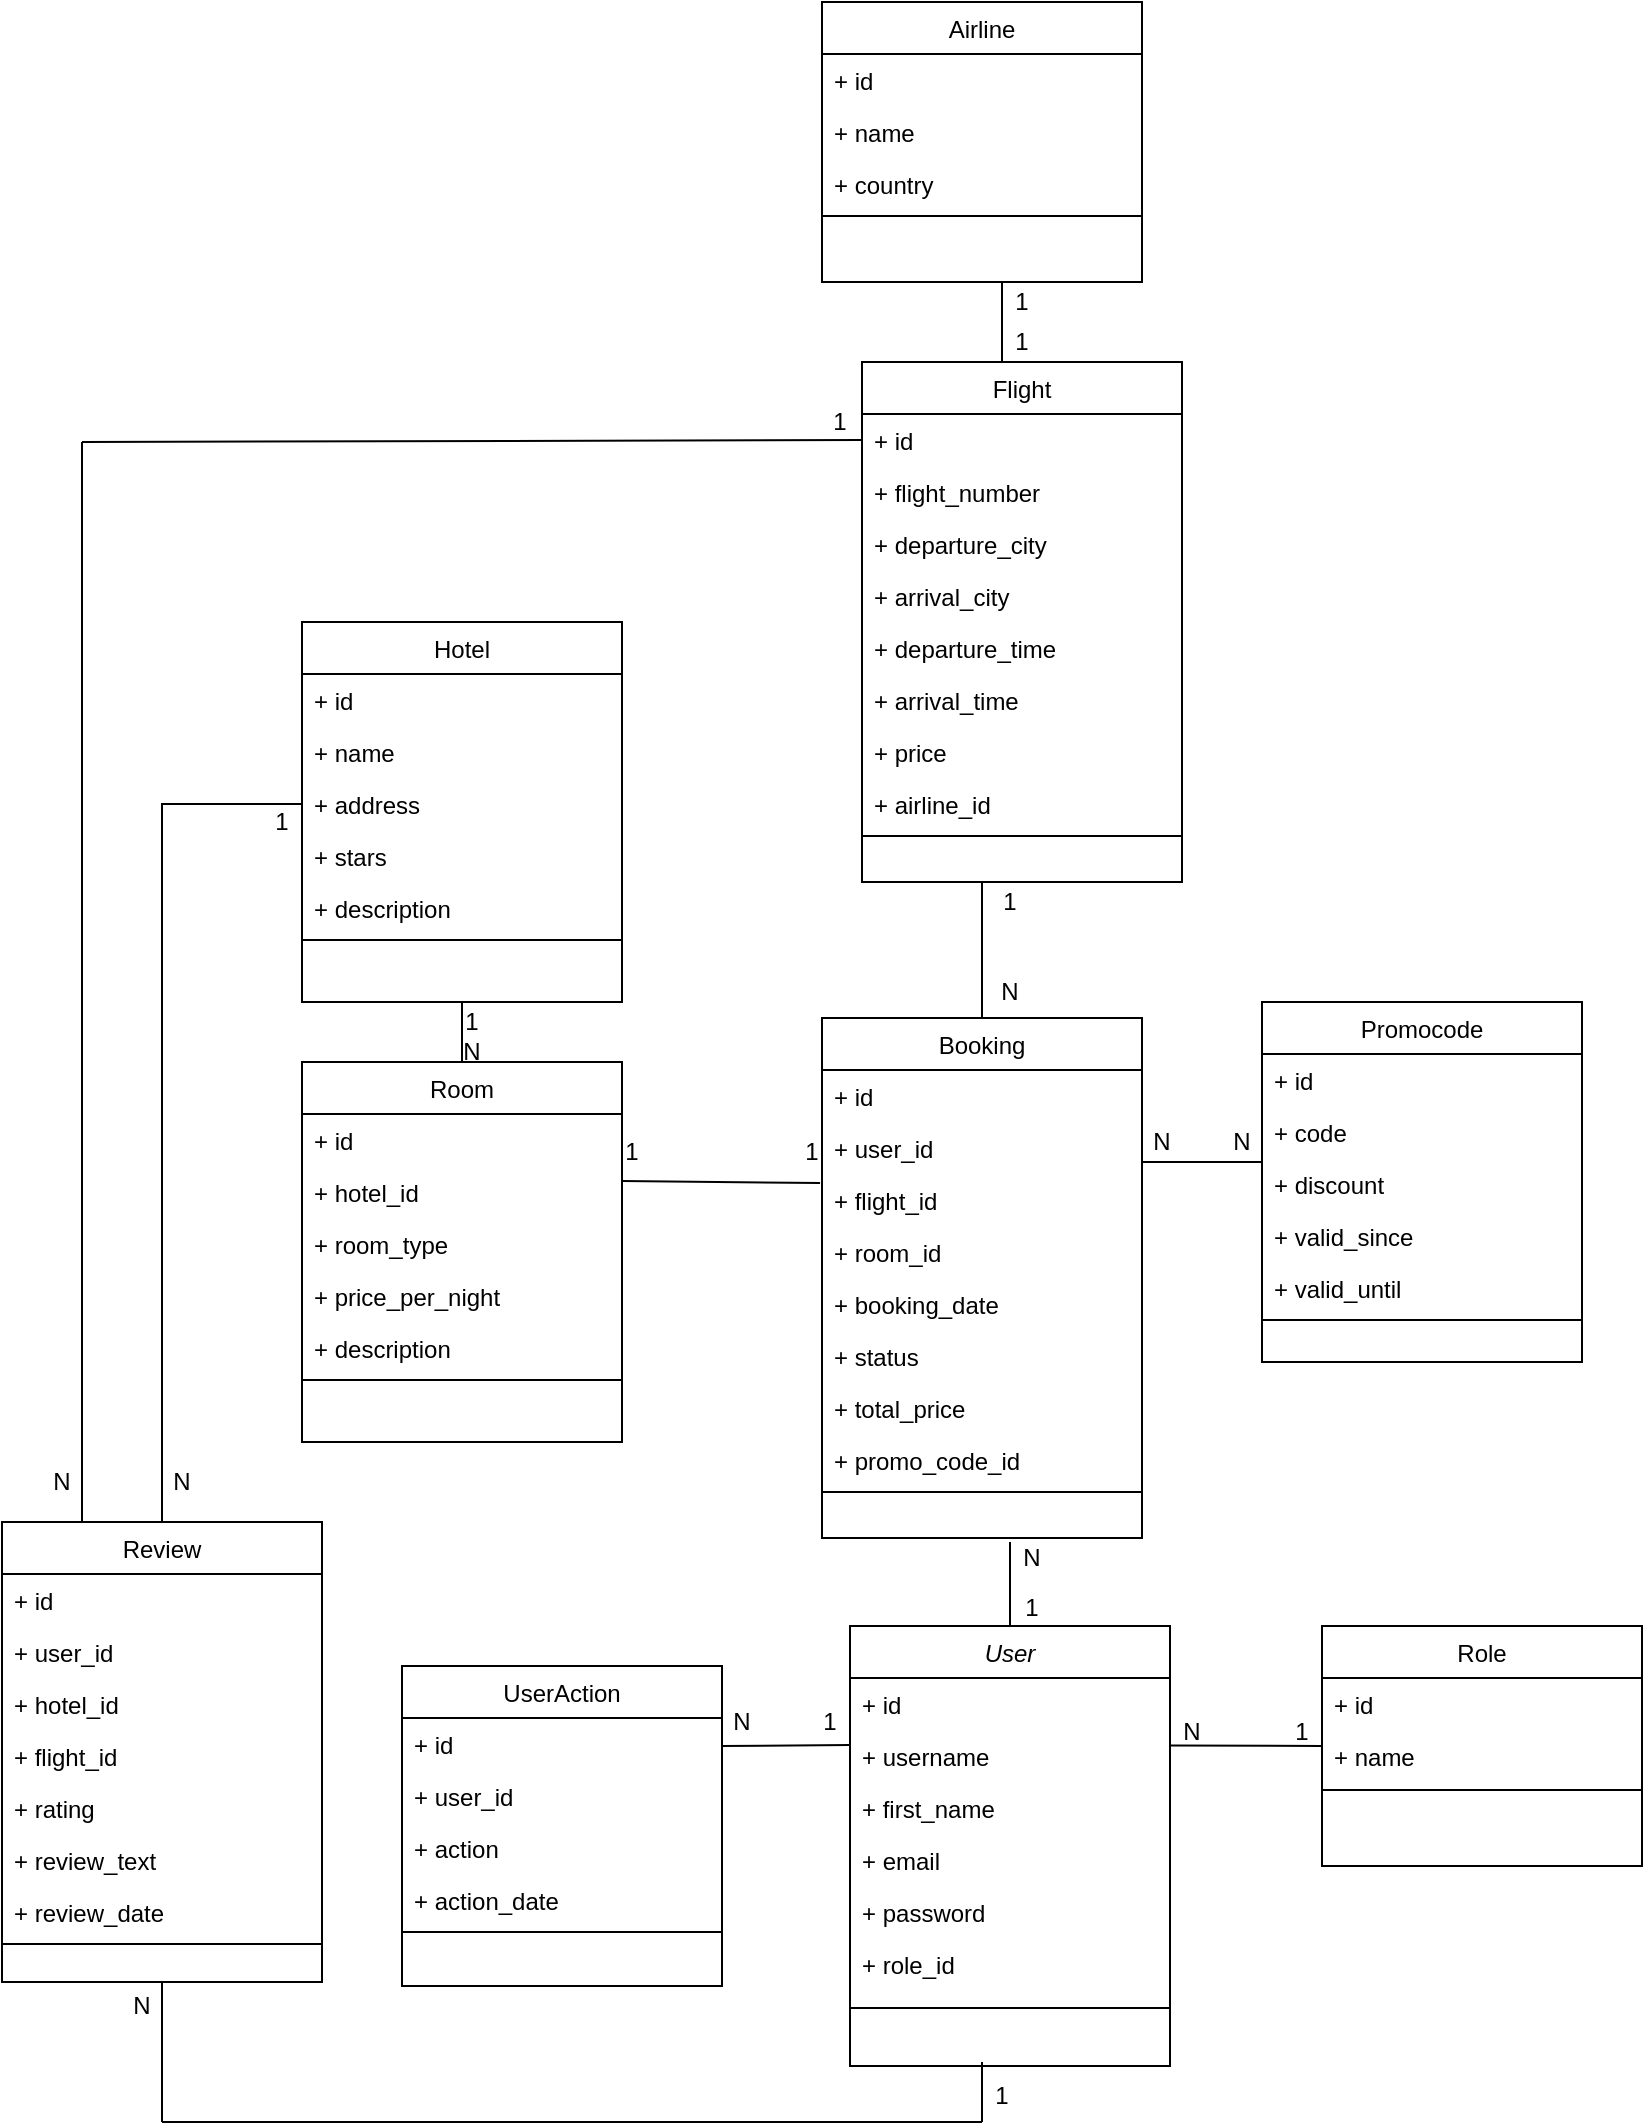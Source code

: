 <mxfile version="24.7.16">
  <diagram id="C5RBs43oDa-KdzZeNtuy" name="Page-1">
    <mxGraphModel dx="1000" dy="530" grid="1" gridSize="10" guides="1" tooltips="1" connect="1" arrows="1" fold="1" page="1" pageScale="1" pageWidth="827" pageHeight="1169" math="0" shadow="0">
      <root>
        <mxCell id="WIyWlLk6GJQsqaUBKTNV-0" />
        <mxCell id="WIyWlLk6GJQsqaUBKTNV-1" parent="WIyWlLk6GJQsqaUBKTNV-0" />
        <mxCell id="zkfFHV4jXpPFQw0GAbJ--0" value="User" style="swimlane;fontStyle=2;align=center;verticalAlign=top;childLayout=stackLayout;horizontal=1;startSize=26;horizontalStack=0;resizeParent=1;resizeLast=0;collapsible=1;marginBottom=0;rounded=0;shadow=0;strokeWidth=1;" parent="WIyWlLk6GJQsqaUBKTNV-1" vertex="1">
          <mxGeometry x="454" y="832" width="160" height="220" as="geometry">
            <mxRectangle x="230" y="140" width="160" height="26" as="alternateBounds" />
          </mxGeometry>
        </mxCell>
        <mxCell id="zkfFHV4jXpPFQw0GAbJ--1" value="+ id" style="text;align=left;verticalAlign=top;spacingLeft=4;spacingRight=4;overflow=hidden;rotatable=0;points=[[0,0.5],[1,0.5]];portConstraint=eastwest;" parent="zkfFHV4jXpPFQw0GAbJ--0" vertex="1">
          <mxGeometry y="26" width="160" height="26" as="geometry" />
        </mxCell>
        <mxCell id="zkfFHV4jXpPFQw0GAbJ--2" value="+ username" style="text;align=left;verticalAlign=top;spacingLeft=4;spacingRight=4;overflow=hidden;rotatable=0;points=[[0,0.5],[1,0.5]];portConstraint=eastwest;rounded=0;shadow=0;html=0;" parent="zkfFHV4jXpPFQw0GAbJ--0" vertex="1">
          <mxGeometry y="52" width="160" height="26" as="geometry" />
        </mxCell>
        <mxCell id="zkfFHV4jXpPFQw0GAbJ--3" value="+ first_name" style="text;align=left;verticalAlign=top;spacingLeft=4;spacingRight=4;overflow=hidden;rotatable=0;points=[[0,0.5],[1,0.5]];portConstraint=eastwest;rounded=0;shadow=0;html=0;" parent="zkfFHV4jXpPFQw0GAbJ--0" vertex="1">
          <mxGeometry y="78" width="160" height="26" as="geometry" />
        </mxCell>
        <mxCell id="RPK6UiHqRyhIvBJoQLRG-5" value="+ email" style="text;align=left;verticalAlign=top;spacingLeft=4;spacingRight=4;overflow=hidden;rotatable=0;points=[[0,0.5],[1,0.5]];portConstraint=eastwest;rounded=0;shadow=0;html=0;" parent="zkfFHV4jXpPFQw0GAbJ--0" vertex="1">
          <mxGeometry y="104" width="160" height="26" as="geometry" />
        </mxCell>
        <mxCell id="RPK6UiHqRyhIvBJoQLRG-6" value="+ password" style="text;align=left;verticalAlign=top;spacingLeft=4;spacingRight=4;overflow=hidden;rotatable=0;points=[[0,0.5],[1,0.5]];portConstraint=eastwest;rounded=0;shadow=0;html=0;" parent="zkfFHV4jXpPFQw0GAbJ--0" vertex="1">
          <mxGeometry y="130" width="160" height="26" as="geometry" />
        </mxCell>
        <mxCell id="RPK6UiHqRyhIvBJoQLRG-7" value="+ role_id" style="text;align=left;verticalAlign=top;spacingLeft=4;spacingRight=4;overflow=hidden;rotatable=0;points=[[0,0.5],[1,0.5]];portConstraint=eastwest;rounded=0;shadow=0;html=0;" parent="zkfFHV4jXpPFQw0GAbJ--0" vertex="1">
          <mxGeometry y="156" width="160" height="26" as="geometry" />
        </mxCell>
        <mxCell id="zkfFHV4jXpPFQw0GAbJ--4" value="" style="line;html=1;strokeWidth=1;align=left;verticalAlign=middle;spacingTop=-1;spacingLeft=3;spacingRight=3;rotatable=0;labelPosition=right;points=[];portConstraint=eastwest;" parent="zkfFHV4jXpPFQw0GAbJ--0" vertex="1">
          <mxGeometry y="182" width="160" height="18" as="geometry" />
        </mxCell>
        <mxCell id="zkfFHV4jXpPFQw0GAbJ--6" value="Flight" style="swimlane;fontStyle=0;align=center;verticalAlign=top;childLayout=stackLayout;horizontal=1;startSize=26;horizontalStack=0;resizeParent=1;resizeLast=0;collapsible=1;marginBottom=0;rounded=0;shadow=0;strokeWidth=1;" parent="WIyWlLk6GJQsqaUBKTNV-1" vertex="1">
          <mxGeometry x="460" y="200" width="160" height="260" as="geometry">
            <mxRectangle x="130" y="380" width="160" height="26" as="alternateBounds" />
          </mxGeometry>
        </mxCell>
        <mxCell id="zkfFHV4jXpPFQw0GAbJ--7" value="+ id" style="text;align=left;verticalAlign=top;spacingLeft=4;spacingRight=4;overflow=hidden;rotatable=0;points=[[0,0.5],[1,0.5]];portConstraint=eastwest;" parent="zkfFHV4jXpPFQw0GAbJ--6" vertex="1">
          <mxGeometry y="26" width="160" height="26" as="geometry" />
        </mxCell>
        <mxCell id="zkfFHV4jXpPFQw0GAbJ--8" value="+ flight_number" style="text;align=left;verticalAlign=top;spacingLeft=4;spacingRight=4;overflow=hidden;rotatable=0;points=[[0,0.5],[1,0.5]];portConstraint=eastwest;rounded=0;shadow=0;html=0;" parent="zkfFHV4jXpPFQw0GAbJ--6" vertex="1">
          <mxGeometry y="52" width="160" height="26" as="geometry" />
        </mxCell>
        <mxCell id="RPK6UiHqRyhIvBJoQLRG-8" value="+ departure_city" style="text;align=left;verticalAlign=top;spacingLeft=4;spacingRight=4;overflow=hidden;rotatable=0;points=[[0,0.5],[1,0.5]];portConstraint=eastwest;rounded=0;shadow=0;html=0;" parent="zkfFHV4jXpPFQw0GAbJ--6" vertex="1">
          <mxGeometry y="78" width="160" height="26" as="geometry" />
        </mxCell>
        <mxCell id="RPK6UiHqRyhIvBJoQLRG-9" value="+ arrival_city" style="text;align=left;verticalAlign=top;spacingLeft=4;spacingRight=4;overflow=hidden;rotatable=0;points=[[0,0.5],[1,0.5]];portConstraint=eastwest;rounded=0;shadow=0;html=0;" parent="zkfFHV4jXpPFQw0GAbJ--6" vertex="1">
          <mxGeometry y="104" width="160" height="26" as="geometry" />
        </mxCell>
        <mxCell id="RPK6UiHqRyhIvBJoQLRG-10" value="+ departure_time" style="text;align=left;verticalAlign=top;spacingLeft=4;spacingRight=4;overflow=hidden;rotatable=0;points=[[0,0.5],[1,0.5]];portConstraint=eastwest;rounded=0;shadow=0;html=0;" parent="zkfFHV4jXpPFQw0GAbJ--6" vertex="1">
          <mxGeometry y="130" width="160" height="26" as="geometry" />
        </mxCell>
        <mxCell id="RPK6UiHqRyhIvBJoQLRG-11" value="+ arrival_time" style="text;align=left;verticalAlign=top;spacingLeft=4;spacingRight=4;overflow=hidden;rotatable=0;points=[[0,0.5],[1,0.5]];portConstraint=eastwest;rounded=0;shadow=0;html=0;" parent="zkfFHV4jXpPFQw0GAbJ--6" vertex="1">
          <mxGeometry y="156" width="160" height="26" as="geometry" />
        </mxCell>
        <mxCell id="RPK6UiHqRyhIvBJoQLRG-12" value="+ price" style="text;align=left;verticalAlign=top;spacingLeft=4;spacingRight=4;overflow=hidden;rotatable=0;points=[[0,0.5],[1,0.5]];portConstraint=eastwest;rounded=0;shadow=0;html=0;" parent="zkfFHV4jXpPFQw0GAbJ--6" vertex="1">
          <mxGeometry y="182" width="160" height="26" as="geometry" />
        </mxCell>
        <mxCell id="RPK6UiHqRyhIvBJoQLRG-13" value="+ airline_id" style="text;align=left;verticalAlign=top;spacingLeft=4;spacingRight=4;overflow=hidden;rotatable=0;points=[[0,0.5],[1,0.5]];portConstraint=eastwest;rounded=0;shadow=0;html=0;" parent="zkfFHV4jXpPFQw0GAbJ--6" vertex="1">
          <mxGeometry y="208" width="160" height="26" as="geometry" />
        </mxCell>
        <mxCell id="zkfFHV4jXpPFQw0GAbJ--9" value="" style="line;html=1;strokeWidth=1;align=left;verticalAlign=middle;spacingTop=-1;spacingLeft=3;spacingRight=3;rotatable=0;labelPosition=right;points=[];portConstraint=eastwest;" parent="zkfFHV4jXpPFQw0GAbJ--6" vertex="1">
          <mxGeometry y="234" width="160" height="6" as="geometry" />
        </mxCell>
        <mxCell id="zkfFHV4jXpPFQw0GAbJ--13" value="Airline" style="swimlane;fontStyle=0;align=center;verticalAlign=top;childLayout=stackLayout;horizontal=1;startSize=26;horizontalStack=0;resizeParent=1;resizeLast=0;collapsible=1;marginBottom=0;rounded=0;shadow=0;strokeWidth=1;" parent="WIyWlLk6GJQsqaUBKTNV-1" vertex="1">
          <mxGeometry x="440" y="20" width="160" height="140" as="geometry">
            <mxRectangle x="340" y="380" width="170" height="26" as="alternateBounds" />
          </mxGeometry>
        </mxCell>
        <mxCell id="zkfFHV4jXpPFQw0GAbJ--14" value="+ id" style="text;align=left;verticalAlign=top;spacingLeft=4;spacingRight=4;overflow=hidden;rotatable=0;points=[[0,0.5],[1,0.5]];portConstraint=eastwest;" parent="zkfFHV4jXpPFQw0GAbJ--13" vertex="1">
          <mxGeometry y="26" width="160" height="26" as="geometry" />
        </mxCell>
        <mxCell id="RPK6UiHqRyhIvBJoQLRG-14" value="+ name" style="text;align=left;verticalAlign=top;spacingLeft=4;spacingRight=4;overflow=hidden;rotatable=0;points=[[0,0.5],[1,0.5]];portConstraint=eastwest;" parent="zkfFHV4jXpPFQw0GAbJ--13" vertex="1">
          <mxGeometry y="52" width="160" height="26" as="geometry" />
        </mxCell>
        <mxCell id="RPK6UiHqRyhIvBJoQLRG-15" value="+ country" style="text;align=left;verticalAlign=top;spacingLeft=4;spacingRight=4;overflow=hidden;rotatable=0;points=[[0,0.5],[1,0.5]];portConstraint=eastwest;" parent="zkfFHV4jXpPFQw0GAbJ--13" vertex="1">
          <mxGeometry y="78" width="160" height="26" as="geometry" />
        </mxCell>
        <mxCell id="zkfFHV4jXpPFQw0GAbJ--15" value="" style="line;html=1;strokeWidth=1;align=left;verticalAlign=middle;spacingTop=-1;spacingLeft=3;spacingRight=3;rotatable=0;labelPosition=right;points=[];portConstraint=eastwest;" parent="zkfFHV4jXpPFQw0GAbJ--13" vertex="1">
          <mxGeometry y="104" width="160" height="6" as="geometry" />
        </mxCell>
        <mxCell id="zkfFHV4jXpPFQw0GAbJ--17" value="Role" style="swimlane;fontStyle=0;align=center;verticalAlign=top;childLayout=stackLayout;horizontal=1;startSize=26;horizontalStack=0;resizeParent=1;resizeLast=0;collapsible=1;marginBottom=0;rounded=0;shadow=0;strokeWidth=1;" parent="WIyWlLk6GJQsqaUBKTNV-1" vertex="1">
          <mxGeometry x="690" y="832" width="160" height="120" as="geometry">
            <mxRectangle x="550" y="140" width="160" height="26" as="alternateBounds" />
          </mxGeometry>
        </mxCell>
        <mxCell id="zkfFHV4jXpPFQw0GAbJ--18" value="+ id" style="text;align=left;verticalAlign=top;spacingLeft=4;spacingRight=4;overflow=hidden;rotatable=0;points=[[0,0.5],[1,0.5]];portConstraint=eastwest;" parent="zkfFHV4jXpPFQw0GAbJ--17" vertex="1">
          <mxGeometry y="26" width="160" height="26" as="geometry" />
        </mxCell>
        <mxCell id="zkfFHV4jXpPFQw0GAbJ--19" value="+ name" style="text;align=left;verticalAlign=top;spacingLeft=4;spacingRight=4;overflow=hidden;rotatable=0;points=[[0,0.5],[1,0.5]];portConstraint=eastwest;rounded=0;shadow=0;html=0;" parent="zkfFHV4jXpPFQw0GAbJ--17" vertex="1">
          <mxGeometry y="52" width="160" height="26" as="geometry" />
        </mxCell>
        <mxCell id="zkfFHV4jXpPFQw0GAbJ--23" value="" style="line;html=1;strokeWidth=1;align=left;verticalAlign=middle;spacingTop=-1;spacingLeft=3;spacingRight=3;rotatable=0;labelPosition=right;points=[];portConstraint=eastwest;" parent="zkfFHV4jXpPFQw0GAbJ--17" vertex="1">
          <mxGeometry y="78" width="160" height="8" as="geometry" />
        </mxCell>
        <mxCell id="RPK6UiHqRyhIvBJoQLRG-16" value="Hotel" style="swimlane;fontStyle=0;align=center;verticalAlign=top;childLayout=stackLayout;horizontal=1;startSize=26;horizontalStack=0;resizeParent=1;resizeLast=0;collapsible=1;marginBottom=0;rounded=0;shadow=0;strokeWidth=1;" parent="WIyWlLk6GJQsqaUBKTNV-1" vertex="1">
          <mxGeometry x="180" y="330" width="160" height="190" as="geometry">
            <mxRectangle x="130" y="380" width="160" height="26" as="alternateBounds" />
          </mxGeometry>
        </mxCell>
        <mxCell id="RPK6UiHqRyhIvBJoQLRG-17" value="+ id" style="text;align=left;verticalAlign=top;spacingLeft=4;spacingRight=4;overflow=hidden;rotatable=0;points=[[0,0.5],[1,0.5]];portConstraint=eastwest;" parent="RPK6UiHqRyhIvBJoQLRG-16" vertex="1">
          <mxGeometry y="26" width="160" height="26" as="geometry" />
        </mxCell>
        <mxCell id="RPK6UiHqRyhIvBJoQLRG-18" value="+ name" style="text;align=left;verticalAlign=top;spacingLeft=4;spacingRight=4;overflow=hidden;rotatable=0;points=[[0,0.5],[1,0.5]];portConstraint=eastwest;rounded=0;shadow=0;html=0;" parent="RPK6UiHqRyhIvBJoQLRG-16" vertex="1">
          <mxGeometry y="52" width="160" height="26" as="geometry" />
        </mxCell>
        <mxCell id="RPK6UiHqRyhIvBJoQLRG-19" value="+ address" style="text;align=left;verticalAlign=top;spacingLeft=4;spacingRight=4;overflow=hidden;rotatable=0;points=[[0,0.5],[1,0.5]];portConstraint=eastwest;rounded=0;shadow=0;html=0;" parent="RPK6UiHqRyhIvBJoQLRG-16" vertex="1">
          <mxGeometry y="78" width="160" height="26" as="geometry" />
        </mxCell>
        <mxCell id="RPK6UiHqRyhIvBJoQLRG-20" value="+ stars" style="text;align=left;verticalAlign=top;spacingLeft=4;spacingRight=4;overflow=hidden;rotatable=0;points=[[0,0.5],[1,0.5]];portConstraint=eastwest;rounded=0;shadow=0;html=0;" parent="RPK6UiHqRyhIvBJoQLRG-16" vertex="1">
          <mxGeometry y="104" width="160" height="26" as="geometry" />
        </mxCell>
        <mxCell id="RPK6UiHqRyhIvBJoQLRG-21" value="+ description" style="text;align=left;verticalAlign=top;spacingLeft=4;spacingRight=4;overflow=hidden;rotatable=0;points=[[0,0.5],[1,0.5]];portConstraint=eastwest;rounded=0;shadow=0;html=0;" parent="RPK6UiHqRyhIvBJoQLRG-16" vertex="1">
          <mxGeometry y="130" width="160" height="26" as="geometry" />
        </mxCell>
        <mxCell id="RPK6UiHqRyhIvBJoQLRG-25" value="" style="line;html=1;strokeWidth=1;align=left;verticalAlign=middle;spacingTop=-1;spacingLeft=3;spacingRight=3;rotatable=0;labelPosition=right;points=[];portConstraint=eastwest;" parent="RPK6UiHqRyhIvBJoQLRG-16" vertex="1">
          <mxGeometry y="156" width="160" height="6" as="geometry" />
        </mxCell>
        <mxCell id="RPK6UiHqRyhIvBJoQLRG-26" value="Room" style="swimlane;fontStyle=0;align=center;verticalAlign=top;childLayout=stackLayout;horizontal=1;startSize=26;horizontalStack=0;resizeParent=1;resizeLast=0;collapsible=1;marginBottom=0;rounded=0;shadow=0;strokeWidth=1;" parent="WIyWlLk6GJQsqaUBKTNV-1" vertex="1">
          <mxGeometry x="180" y="550" width="160" height="190" as="geometry">
            <mxRectangle x="130" y="380" width="160" height="26" as="alternateBounds" />
          </mxGeometry>
        </mxCell>
        <mxCell id="RPK6UiHqRyhIvBJoQLRG-27" value="+ id" style="text;align=left;verticalAlign=top;spacingLeft=4;spacingRight=4;overflow=hidden;rotatable=0;points=[[0,0.5],[1,0.5]];portConstraint=eastwest;" parent="RPK6UiHqRyhIvBJoQLRG-26" vertex="1">
          <mxGeometry y="26" width="160" height="26" as="geometry" />
        </mxCell>
        <mxCell id="RPK6UiHqRyhIvBJoQLRG-28" value="+ hotel_id" style="text;align=left;verticalAlign=top;spacingLeft=4;spacingRight=4;overflow=hidden;rotatable=0;points=[[0,0.5],[1,0.5]];portConstraint=eastwest;rounded=0;shadow=0;html=0;" parent="RPK6UiHqRyhIvBJoQLRG-26" vertex="1">
          <mxGeometry y="52" width="160" height="26" as="geometry" />
        </mxCell>
        <mxCell id="RPK6UiHqRyhIvBJoQLRG-29" value="+ room_type" style="text;align=left;verticalAlign=top;spacingLeft=4;spacingRight=4;overflow=hidden;rotatable=0;points=[[0,0.5],[1,0.5]];portConstraint=eastwest;rounded=0;shadow=0;html=0;" parent="RPK6UiHqRyhIvBJoQLRG-26" vertex="1">
          <mxGeometry y="78" width="160" height="26" as="geometry" />
        </mxCell>
        <mxCell id="RPK6UiHqRyhIvBJoQLRG-30" value="+ price_per_night" style="text;align=left;verticalAlign=top;spacingLeft=4;spacingRight=4;overflow=hidden;rotatable=0;points=[[0,0.5],[1,0.5]];portConstraint=eastwest;rounded=0;shadow=0;html=0;" parent="RPK6UiHqRyhIvBJoQLRG-26" vertex="1">
          <mxGeometry y="104" width="160" height="26" as="geometry" />
        </mxCell>
        <mxCell id="RPK6UiHqRyhIvBJoQLRG-31" value="+ description" style="text;align=left;verticalAlign=top;spacingLeft=4;spacingRight=4;overflow=hidden;rotatable=0;points=[[0,0.5],[1,0.5]];portConstraint=eastwest;rounded=0;shadow=0;html=0;" parent="RPK6UiHqRyhIvBJoQLRG-26" vertex="1">
          <mxGeometry y="130" width="160" height="26" as="geometry" />
        </mxCell>
        <mxCell id="RPK6UiHqRyhIvBJoQLRG-35" value="" style="line;html=1;strokeWidth=1;align=left;verticalAlign=middle;spacingTop=-1;spacingLeft=3;spacingRight=3;rotatable=0;labelPosition=right;points=[];portConstraint=eastwest;" parent="RPK6UiHqRyhIvBJoQLRG-26" vertex="1">
          <mxGeometry y="156" width="160" height="6" as="geometry" />
        </mxCell>
        <mxCell id="RPK6UiHqRyhIvBJoQLRG-37" value="Booking" style="swimlane;fontStyle=0;align=center;verticalAlign=top;childLayout=stackLayout;horizontal=1;startSize=26;horizontalStack=0;resizeParent=1;resizeLast=0;collapsible=1;marginBottom=0;rounded=0;shadow=0;strokeWidth=1;" parent="WIyWlLk6GJQsqaUBKTNV-1" vertex="1">
          <mxGeometry x="440" y="528" width="160" height="260" as="geometry">
            <mxRectangle x="130" y="380" width="160" height="26" as="alternateBounds" />
          </mxGeometry>
        </mxCell>
        <mxCell id="RPK6UiHqRyhIvBJoQLRG-38" value="+ id" style="text;align=left;verticalAlign=top;spacingLeft=4;spacingRight=4;overflow=hidden;rotatable=0;points=[[0,0.5],[1,0.5]];portConstraint=eastwest;" parent="RPK6UiHqRyhIvBJoQLRG-37" vertex="1">
          <mxGeometry y="26" width="160" height="26" as="geometry" />
        </mxCell>
        <mxCell id="RPK6UiHqRyhIvBJoQLRG-39" value="+ user_id" style="text;align=left;verticalAlign=top;spacingLeft=4;spacingRight=4;overflow=hidden;rotatable=0;points=[[0,0.5],[1,0.5]];portConstraint=eastwest;rounded=0;shadow=0;html=0;" parent="RPK6UiHqRyhIvBJoQLRG-37" vertex="1">
          <mxGeometry y="52" width="160" height="26" as="geometry" />
        </mxCell>
        <mxCell id="RPK6UiHqRyhIvBJoQLRG-40" value="+ flight_id" style="text;align=left;verticalAlign=top;spacingLeft=4;spacingRight=4;overflow=hidden;rotatable=0;points=[[0,0.5],[1,0.5]];portConstraint=eastwest;rounded=0;shadow=0;html=0;" parent="RPK6UiHqRyhIvBJoQLRG-37" vertex="1">
          <mxGeometry y="78" width="160" height="26" as="geometry" />
        </mxCell>
        <mxCell id="RPK6UiHqRyhIvBJoQLRG-41" value="+ room_id" style="text;align=left;verticalAlign=top;spacingLeft=4;spacingRight=4;overflow=hidden;rotatable=0;points=[[0,0.5],[1,0.5]];portConstraint=eastwest;rounded=0;shadow=0;html=0;" parent="RPK6UiHqRyhIvBJoQLRG-37" vertex="1">
          <mxGeometry y="104" width="160" height="26" as="geometry" />
        </mxCell>
        <mxCell id="RPK6UiHqRyhIvBJoQLRG-42" value="+ booking_date" style="text;align=left;verticalAlign=top;spacingLeft=4;spacingRight=4;overflow=hidden;rotatable=0;points=[[0,0.5],[1,0.5]];portConstraint=eastwest;rounded=0;shadow=0;html=0;" parent="RPK6UiHqRyhIvBJoQLRG-37" vertex="1">
          <mxGeometry y="130" width="160" height="26" as="geometry" />
        </mxCell>
        <mxCell id="RPK6UiHqRyhIvBJoQLRG-43" value="+ status" style="text;align=left;verticalAlign=top;spacingLeft=4;spacingRight=4;overflow=hidden;rotatable=0;points=[[0,0.5],[1,0.5]];portConstraint=eastwest;rounded=0;shadow=0;html=0;" parent="RPK6UiHqRyhIvBJoQLRG-37" vertex="1">
          <mxGeometry y="156" width="160" height="26" as="geometry" />
        </mxCell>
        <mxCell id="RPK6UiHqRyhIvBJoQLRG-44" value="+ total_price" style="text;align=left;verticalAlign=top;spacingLeft=4;spacingRight=4;overflow=hidden;rotatable=0;points=[[0,0.5],[1,0.5]];portConstraint=eastwest;rounded=0;shadow=0;html=0;" parent="RPK6UiHqRyhIvBJoQLRG-37" vertex="1">
          <mxGeometry y="182" width="160" height="26" as="geometry" />
        </mxCell>
        <mxCell id="RPK6UiHqRyhIvBJoQLRG-45" value="+ promo_code_id" style="text;align=left;verticalAlign=top;spacingLeft=4;spacingRight=4;overflow=hidden;rotatable=0;points=[[0,0.5],[1,0.5]];portConstraint=eastwest;rounded=0;shadow=0;html=0;" parent="RPK6UiHqRyhIvBJoQLRG-37" vertex="1">
          <mxGeometry y="208" width="160" height="26" as="geometry" />
        </mxCell>
        <mxCell id="RPK6UiHqRyhIvBJoQLRG-46" value="" style="line;html=1;strokeWidth=1;align=left;verticalAlign=middle;spacingTop=-1;spacingLeft=3;spacingRight=3;rotatable=0;labelPosition=right;points=[];portConstraint=eastwest;" parent="RPK6UiHqRyhIvBJoQLRG-37" vertex="1">
          <mxGeometry y="234" width="160" height="6" as="geometry" />
        </mxCell>
        <mxCell id="RPK6UiHqRyhIvBJoQLRG-47" value="Promocode" style="swimlane;fontStyle=0;align=center;verticalAlign=top;childLayout=stackLayout;horizontal=1;startSize=26;horizontalStack=0;resizeParent=1;resizeLast=0;collapsible=1;marginBottom=0;rounded=0;shadow=0;strokeWidth=1;" parent="WIyWlLk6GJQsqaUBKTNV-1" vertex="1">
          <mxGeometry x="660" y="520" width="160" height="180" as="geometry">
            <mxRectangle x="130" y="380" width="160" height="26" as="alternateBounds" />
          </mxGeometry>
        </mxCell>
        <mxCell id="RPK6UiHqRyhIvBJoQLRG-48" value="+ id" style="text;align=left;verticalAlign=top;spacingLeft=4;spacingRight=4;overflow=hidden;rotatable=0;points=[[0,0.5],[1,0.5]];portConstraint=eastwest;" parent="RPK6UiHqRyhIvBJoQLRG-47" vertex="1">
          <mxGeometry y="26" width="160" height="26" as="geometry" />
        </mxCell>
        <mxCell id="RPK6UiHqRyhIvBJoQLRG-49" value="+ code" style="text;align=left;verticalAlign=top;spacingLeft=4;spacingRight=4;overflow=hidden;rotatable=0;points=[[0,0.5],[1,0.5]];portConstraint=eastwest;rounded=0;shadow=0;html=0;" parent="RPK6UiHqRyhIvBJoQLRG-47" vertex="1">
          <mxGeometry y="52" width="160" height="26" as="geometry" />
        </mxCell>
        <mxCell id="RPK6UiHqRyhIvBJoQLRG-50" value="+ discount" style="text;align=left;verticalAlign=top;spacingLeft=4;spacingRight=4;overflow=hidden;rotatable=0;points=[[0,0.5],[1,0.5]];portConstraint=eastwest;rounded=0;shadow=0;html=0;" parent="RPK6UiHqRyhIvBJoQLRG-47" vertex="1">
          <mxGeometry y="78" width="160" height="26" as="geometry" />
        </mxCell>
        <mxCell id="RPK6UiHqRyhIvBJoQLRG-51" value="+ valid_since" style="text;align=left;verticalAlign=top;spacingLeft=4;spacingRight=4;overflow=hidden;rotatable=0;points=[[0,0.5],[1,0.5]];portConstraint=eastwest;rounded=0;shadow=0;html=0;" parent="RPK6UiHqRyhIvBJoQLRG-47" vertex="1">
          <mxGeometry y="104" width="160" height="26" as="geometry" />
        </mxCell>
        <mxCell id="RPK6UiHqRyhIvBJoQLRG-52" value="+ valid_until" style="text;align=left;verticalAlign=top;spacingLeft=4;spacingRight=4;overflow=hidden;rotatable=0;points=[[0,0.5],[1,0.5]];portConstraint=eastwest;rounded=0;shadow=0;html=0;" parent="RPK6UiHqRyhIvBJoQLRG-47" vertex="1">
          <mxGeometry y="130" width="160" height="26" as="geometry" />
        </mxCell>
        <mxCell id="RPK6UiHqRyhIvBJoQLRG-56" value="" style="line;html=1;strokeWidth=1;align=left;verticalAlign=middle;spacingTop=-1;spacingLeft=3;spacingRight=3;rotatable=0;labelPosition=right;points=[];portConstraint=eastwest;" parent="RPK6UiHqRyhIvBJoQLRG-47" vertex="1">
          <mxGeometry y="156" width="160" height="6" as="geometry" />
        </mxCell>
        <mxCell id="RPK6UiHqRyhIvBJoQLRG-57" value="UserAction" style="swimlane;fontStyle=0;align=center;verticalAlign=top;childLayout=stackLayout;horizontal=1;startSize=26;horizontalStack=0;resizeParent=1;resizeLast=0;collapsible=1;marginBottom=0;rounded=0;shadow=0;strokeWidth=1;" parent="WIyWlLk6GJQsqaUBKTNV-1" vertex="1">
          <mxGeometry x="230" y="852" width="160" height="160" as="geometry">
            <mxRectangle x="130" y="380" width="160" height="26" as="alternateBounds" />
          </mxGeometry>
        </mxCell>
        <mxCell id="RPK6UiHqRyhIvBJoQLRG-58" value="+ id" style="text;align=left;verticalAlign=top;spacingLeft=4;spacingRight=4;overflow=hidden;rotatable=0;points=[[0,0.5],[1,0.5]];portConstraint=eastwest;" parent="RPK6UiHqRyhIvBJoQLRG-57" vertex="1">
          <mxGeometry y="26" width="160" height="26" as="geometry" />
        </mxCell>
        <mxCell id="RPK6UiHqRyhIvBJoQLRG-59" value="+ user_id" style="text;align=left;verticalAlign=top;spacingLeft=4;spacingRight=4;overflow=hidden;rotatable=0;points=[[0,0.5],[1,0.5]];portConstraint=eastwest;rounded=0;shadow=0;html=0;" parent="RPK6UiHqRyhIvBJoQLRG-57" vertex="1">
          <mxGeometry y="52" width="160" height="26" as="geometry" />
        </mxCell>
        <mxCell id="RPK6UiHqRyhIvBJoQLRG-60" value="+ action" style="text;align=left;verticalAlign=top;spacingLeft=4;spacingRight=4;overflow=hidden;rotatable=0;points=[[0,0.5],[1,0.5]];portConstraint=eastwest;rounded=0;shadow=0;html=0;" parent="RPK6UiHqRyhIvBJoQLRG-57" vertex="1">
          <mxGeometry y="78" width="160" height="26" as="geometry" />
        </mxCell>
        <mxCell id="RPK6UiHqRyhIvBJoQLRG-61" value="+ action_date" style="text;align=left;verticalAlign=top;spacingLeft=4;spacingRight=4;overflow=hidden;rotatable=0;points=[[0,0.5],[1,0.5]];portConstraint=eastwest;rounded=0;shadow=0;html=0;" parent="RPK6UiHqRyhIvBJoQLRG-57" vertex="1">
          <mxGeometry y="104" width="160" height="26" as="geometry" />
        </mxCell>
        <mxCell id="RPK6UiHqRyhIvBJoQLRG-66" value="" style="line;html=1;strokeWidth=1;align=left;verticalAlign=middle;spacingTop=-1;spacingLeft=3;spacingRight=3;rotatable=0;labelPosition=right;points=[];portConstraint=eastwest;" parent="RPK6UiHqRyhIvBJoQLRG-57" vertex="1">
          <mxGeometry y="130" width="160" height="6" as="geometry" />
        </mxCell>
        <mxCell id="RPK6UiHqRyhIvBJoQLRG-67" value="Review" style="swimlane;fontStyle=0;align=center;verticalAlign=top;childLayout=stackLayout;horizontal=1;startSize=26;horizontalStack=0;resizeParent=1;resizeLast=0;collapsible=1;marginBottom=0;rounded=0;shadow=0;strokeWidth=1;" parent="WIyWlLk6GJQsqaUBKTNV-1" vertex="1">
          <mxGeometry x="30" y="780" width="160" height="230" as="geometry">
            <mxRectangle x="130" y="380" width="160" height="26" as="alternateBounds" />
          </mxGeometry>
        </mxCell>
        <mxCell id="RPK6UiHqRyhIvBJoQLRG-68" value="+ id" style="text;align=left;verticalAlign=top;spacingLeft=4;spacingRight=4;overflow=hidden;rotatable=0;points=[[0,0.5],[1,0.5]];portConstraint=eastwest;" parent="RPK6UiHqRyhIvBJoQLRG-67" vertex="1">
          <mxGeometry y="26" width="160" height="26" as="geometry" />
        </mxCell>
        <mxCell id="RPK6UiHqRyhIvBJoQLRG-69" value="+ user_id" style="text;align=left;verticalAlign=top;spacingLeft=4;spacingRight=4;overflow=hidden;rotatable=0;points=[[0,0.5],[1,0.5]];portConstraint=eastwest;rounded=0;shadow=0;html=0;" parent="RPK6UiHqRyhIvBJoQLRG-67" vertex="1">
          <mxGeometry y="52" width="160" height="26" as="geometry" />
        </mxCell>
        <mxCell id="RPK6UiHqRyhIvBJoQLRG-70" value="+ hotel_id" style="text;align=left;verticalAlign=top;spacingLeft=4;spacingRight=4;overflow=hidden;rotatable=0;points=[[0,0.5],[1,0.5]];portConstraint=eastwest;rounded=0;shadow=0;html=0;" parent="RPK6UiHqRyhIvBJoQLRG-67" vertex="1">
          <mxGeometry y="78" width="160" height="26" as="geometry" />
        </mxCell>
        <mxCell id="RPK6UiHqRyhIvBJoQLRG-71" value="+ flight_id" style="text;align=left;verticalAlign=top;spacingLeft=4;spacingRight=4;overflow=hidden;rotatable=0;points=[[0,0.5],[1,0.5]];portConstraint=eastwest;rounded=0;shadow=0;html=0;" parent="RPK6UiHqRyhIvBJoQLRG-67" vertex="1">
          <mxGeometry y="104" width="160" height="26" as="geometry" />
        </mxCell>
        <mxCell id="RPK6UiHqRyhIvBJoQLRG-72" value="+ rating" style="text;align=left;verticalAlign=top;spacingLeft=4;spacingRight=4;overflow=hidden;rotatable=0;points=[[0,0.5],[1,0.5]];portConstraint=eastwest;rounded=0;shadow=0;html=0;" parent="RPK6UiHqRyhIvBJoQLRG-67" vertex="1">
          <mxGeometry y="130" width="160" height="26" as="geometry" />
        </mxCell>
        <mxCell id="RPK6UiHqRyhIvBJoQLRG-73" value="+ review_text" style="text;align=left;verticalAlign=top;spacingLeft=4;spacingRight=4;overflow=hidden;rotatable=0;points=[[0,0.5],[1,0.5]];portConstraint=eastwest;rounded=0;shadow=0;html=0;" parent="RPK6UiHqRyhIvBJoQLRG-67" vertex="1">
          <mxGeometry y="156" width="160" height="26" as="geometry" />
        </mxCell>
        <mxCell id="RPK6UiHqRyhIvBJoQLRG-74" value="+ review_date" style="text;align=left;verticalAlign=top;spacingLeft=4;spacingRight=4;overflow=hidden;rotatable=0;points=[[0,0.5],[1,0.5]];portConstraint=eastwest;rounded=0;shadow=0;html=0;" parent="RPK6UiHqRyhIvBJoQLRG-67" vertex="1">
          <mxGeometry y="182" width="160" height="26" as="geometry" />
        </mxCell>
        <mxCell id="RPK6UiHqRyhIvBJoQLRG-76" value="" style="line;html=1;strokeWidth=1;align=left;verticalAlign=middle;spacingTop=-1;spacingLeft=3;spacingRight=3;rotatable=0;labelPosition=right;points=[];portConstraint=eastwest;" parent="RPK6UiHqRyhIvBJoQLRG-67" vertex="1">
          <mxGeometry y="208" width="160" height="6" as="geometry" />
        </mxCell>
        <mxCell id="RPK6UiHqRyhIvBJoQLRG-78" value="" style="endArrow=none;html=1;rounded=0;entryX=0;entryY=0.309;entryDx=0;entryDy=0;entryPerimeter=0;" parent="WIyWlLk6GJQsqaUBKTNV-1" target="zkfFHV4jXpPFQw0GAbJ--19" edge="1">
          <mxGeometry width="50" height="50" relative="1" as="geometry">
            <mxPoint x="614" y="891.69" as="sourcePoint" />
            <mxPoint x="689" y="892" as="targetPoint" />
          </mxGeometry>
        </mxCell>
        <mxCell id="RPK6UiHqRyhIvBJoQLRG-79" value="1" style="text;strokeColor=none;align=center;fillColor=none;html=1;verticalAlign=middle;whiteSpace=wrap;rounded=0;" parent="WIyWlLk6GJQsqaUBKTNV-1" vertex="1">
          <mxGeometry x="670" y="880" width="20" height="10" as="geometry" />
        </mxCell>
        <mxCell id="RPK6UiHqRyhIvBJoQLRG-80" value="N" style="text;strokeColor=none;align=center;fillColor=none;html=1;verticalAlign=middle;whiteSpace=wrap;rounded=0;" parent="WIyWlLk6GJQsqaUBKTNV-1" vertex="1">
          <mxGeometry x="620" y="880" width="10" height="10" as="geometry" />
        </mxCell>
        <mxCell id="RPK6UiHqRyhIvBJoQLRG-81" value="" style="endArrow=none;html=1;rounded=0;" parent="WIyWlLk6GJQsqaUBKTNV-1" edge="1">
          <mxGeometry width="50" height="50" relative="1" as="geometry">
            <mxPoint x="390" y="892" as="sourcePoint" />
            <mxPoint x="454" y="891.55" as="targetPoint" />
          </mxGeometry>
        </mxCell>
        <mxCell id="RPK6UiHqRyhIvBJoQLRG-82" value="1" style="text;strokeColor=none;align=center;fillColor=none;html=1;verticalAlign=middle;whiteSpace=wrap;rounded=0;" parent="WIyWlLk6GJQsqaUBKTNV-1" vertex="1">
          <mxGeometry x="434" y="870" width="20" height="20" as="geometry" />
        </mxCell>
        <mxCell id="RPK6UiHqRyhIvBJoQLRG-84" value="N" style="text;strokeColor=none;align=center;fillColor=none;html=1;verticalAlign=middle;whiteSpace=wrap;rounded=0;" parent="WIyWlLk6GJQsqaUBKTNV-1" vertex="1">
          <mxGeometry x="390" y="870" width="20" height="20" as="geometry" />
        </mxCell>
        <mxCell id="RPK6UiHqRyhIvBJoQLRG-85" value="" style="endArrow=none;html=1;rounded=0;exitX=0.5;exitY=0;exitDx=0;exitDy=0;entryX=0.5;entryY=1;entryDx=0;entryDy=0;" parent="WIyWlLk6GJQsqaUBKTNV-1" source="RPK6UiHqRyhIvBJoQLRG-26" target="RPK6UiHqRyhIvBJoQLRG-16" edge="1">
          <mxGeometry width="50" height="50" relative="1" as="geometry">
            <mxPoint x="560" y="320" as="sourcePoint" />
            <mxPoint x="620" y="320" as="targetPoint" />
          </mxGeometry>
        </mxCell>
        <mxCell id="RPK6UiHqRyhIvBJoQLRG-86" value="1" style="text;strokeColor=none;align=center;fillColor=none;html=1;verticalAlign=middle;whiteSpace=wrap;rounded=0;" parent="WIyWlLk6GJQsqaUBKTNV-1" vertex="1">
          <mxGeometry x="340" y="585" width="10" height="20" as="geometry" />
        </mxCell>
        <mxCell id="RPK6UiHqRyhIvBJoQLRG-87" value="N" style="text;strokeColor=none;align=center;fillColor=none;html=1;verticalAlign=middle;whiteSpace=wrap;rounded=0;" parent="WIyWlLk6GJQsqaUBKTNV-1" vertex="1">
          <mxGeometry x="260" y="540" width="10" height="10" as="geometry" />
        </mxCell>
        <mxCell id="RPK6UiHqRyhIvBJoQLRG-88" value="" style="endArrow=none;html=1;rounded=0;" parent="WIyWlLk6GJQsqaUBKTNV-1" edge="1">
          <mxGeometry width="50" height="50" relative="1" as="geometry">
            <mxPoint x="530" y="200" as="sourcePoint" />
            <mxPoint x="530" y="160" as="targetPoint" />
          </mxGeometry>
        </mxCell>
        <mxCell id="RPK6UiHqRyhIvBJoQLRG-89" value="1" style="text;strokeColor=none;align=center;fillColor=none;html=1;verticalAlign=middle;whiteSpace=wrap;rounded=0;" parent="WIyWlLk6GJQsqaUBKTNV-1" vertex="1">
          <mxGeometry x="530" y="180" width="20" height="20" as="geometry" />
        </mxCell>
        <mxCell id="RPK6UiHqRyhIvBJoQLRG-90" value="1" style="text;strokeColor=none;align=center;fillColor=none;html=1;verticalAlign=middle;whiteSpace=wrap;rounded=0;" parent="WIyWlLk6GJQsqaUBKTNV-1" vertex="1">
          <mxGeometry x="530" y="160" width="20" height="20" as="geometry" />
        </mxCell>
        <mxCell id="RPK6UiHqRyhIvBJoQLRG-91" value="" style="endArrow=none;html=1;rounded=0;" parent="WIyWlLk6GJQsqaUBKTNV-1" edge="1">
          <mxGeometry width="50" height="50" relative="1" as="geometry">
            <mxPoint x="600" y="600" as="sourcePoint" />
            <mxPoint x="660" y="600" as="targetPoint" />
          </mxGeometry>
        </mxCell>
        <mxCell id="RPK6UiHqRyhIvBJoQLRG-92" value="N" style="text;strokeColor=none;align=center;fillColor=none;html=1;verticalAlign=middle;whiteSpace=wrap;rounded=0;" parent="WIyWlLk6GJQsqaUBKTNV-1" vertex="1">
          <mxGeometry x="600" y="584.5" width="20" height="10" as="geometry" />
        </mxCell>
        <mxCell id="RPK6UiHqRyhIvBJoQLRG-93" value="N" style="text;strokeColor=none;align=center;fillColor=none;html=1;verticalAlign=middle;whiteSpace=wrap;rounded=0;" parent="WIyWlLk6GJQsqaUBKTNV-1" vertex="1">
          <mxGeometry x="640" y="585" width="20" height="10" as="geometry" />
        </mxCell>
        <mxCell id="RPK6UiHqRyhIvBJoQLRG-96" value="" style="endArrow=none;html=1;rounded=0;exitX=0.5;exitY=0;exitDx=0;exitDy=0;" parent="WIyWlLk6GJQsqaUBKTNV-1" source="RPK6UiHqRyhIvBJoQLRG-37" edge="1">
          <mxGeometry width="50" height="50" relative="1" as="geometry">
            <mxPoint x="630" y="520" as="sourcePoint" />
            <mxPoint x="520" y="460" as="targetPoint" />
          </mxGeometry>
        </mxCell>
        <mxCell id="RPK6UiHqRyhIvBJoQLRG-97" value="" style="endArrow=none;html=1;rounded=0;entryX=-0.006;entryY=0.173;entryDx=0;entryDy=0;entryPerimeter=0;" parent="WIyWlLk6GJQsqaUBKTNV-1" target="RPK6UiHqRyhIvBJoQLRG-40" edge="1">
          <mxGeometry width="50" height="50" relative="1" as="geometry">
            <mxPoint x="340" y="609.5" as="sourcePoint" />
            <mxPoint x="390" y="559.5" as="targetPoint" />
          </mxGeometry>
        </mxCell>
        <mxCell id="RPK6UiHqRyhIvBJoQLRG-98" value="" style="endArrow=none;html=1;rounded=0;exitX=0.5;exitY=0;exitDx=0;exitDy=0;" parent="WIyWlLk6GJQsqaUBKTNV-1" source="zkfFHV4jXpPFQw0GAbJ--0" edge="1">
          <mxGeometry width="50" height="50" relative="1" as="geometry">
            <mxPoint x="653" y="772" as="sourcePoint" />
            <mxPoint x="534" y="790" as="targetPoint" />
          </mxGeometry>
        </mxCell>
        <mxCell id="RPK6UiHqRyhIvBJoQLRG-99" value="" style="endArrow=none;html=1;rounded=0;exitX=0.25;exitY=0;exitDx=0;exitDy=0;" parent="WIyWlLk6GJQsqaUBKTNV-1" source="RPK6UiHqRyhIvBJoQLRG-67" edge="1">
          <mxGeometry width="50" height="50" relative="1" as="geometry">
            <mxPoint x="620" y="710" as="sourcePoint" />
            <mxPoint x="70" y="240" as="targetPoint" />
          </mxGeometry>
        </mxCell>
        <mxCell id="RPK6UiHqRyhIvBJoQLRG-100" style="edgeStyle=orthogonalEdgeStyle;rounded=0;orthogonalLoop=1;jettySize=auto;html=1;entryX=0.5;entryY=0;entryDx=0;entryDy=0;exitX=0;exitY=0.5;exitDx=0;exitDy=0;endArrow=none;endFill=0;" parent="WIyWlLk6GJQsqaUBKTNV-1" source="RPK6UiHqRyhIvBJoQLRG-19" target="RPK6UiHqRyhIvBJoQLRG-67" edge="1">
          <mxGeometry relative="1" as="geometry" />
        </mxCell>
        <mxCell id="RPK6UiHqRyhIvBJoQLRG-103" value="" style="endArrow=none;html=1;rounded=0;entryX=0;entryY=0.5;entryDx=0;entryDy=0;" parent="WIyWlLk6GJQsqaUBKTNV-1" target="zkfFHV4jXpPFQw0GAbJ--7" edge="1">
          <mxGeometry width="50" height="50" relative="1" as="geometry">
            <mxPoint x="70" y="240" as="sourcePoint" />
            <mxPoint x="670" y="370" as="targetPoint" />
          </mxGeometry>
        </mxCell>
        <mxCell id="RPK6UiHqRyhIvBJoQLRG-104" value="" style="endArrow=none;html=1;rounded=0;exitX=0.5;exitY=1;exitDx=0;exitDy=0;" parent="WIyWlLk6GJQsqaUBKTNV-1" source="RPK6UiHqRyhIvBJoQLRG-67" edge="1">
          <mxGeometry width="50" height="50" relative="1" as="geometry">
            <mxPoint x="620" y="910" as="sourcePoint" />
            <mxPoint x="110" y="1080" as="targetPoint" />
          </mxGeometry>
        </mxCell>
        <mxCell id="RPK6UiHqRyhIvBJoQLRG-105" value="" style="endArrow=none;html=1;rounded=0;" parent="WIyWlLk6GJQsqaUBKTNV-1" edge="1">
          <mxGeometry width="50" height="50" relative="1" as="geometry">
            <mxPoint x="110" y="1080" as="sourcePoint" />
            <mxPoint x="520" y="1080" as="targetPoint" />
          </mxGeometry>
        </mxCell>
        <mxCell id="RPK6UiHqRyhIvBJoQLRG-106" value="" style="endArrow=none;html=1;rounded=0;" parent="WIyWlLk6GJQsqaUBKTNV-1" edge="1">
          <mxGeometry width="50" height="50" relative="1" as="geometry">
            <mxPoint x="520" y="1050" as="sourcePoint" />
            <mxPoint x="520" y="1080" as="targetPoint" />
          </mxGeometry>
        </mxCell>
        <mxCell id="pchmKlA4iDwck85PGvOH-1" value="1" style="text;strokeColor=none;align=center;fillColor=none;html=1;verticalAlign=middle;whiteSpace=wrap;rounded=0;" vertex="1" parent="WIyWlLk6GJQsqaUBKTNV-1">
          <mxGeometry x="255" y="520" width="20" height="20" as="geometry" />
        </mxCell>
        <mxCell id="pchmKlA4iDwck85PGvOH-2" value="1" style="text;strokeColor=none;align=center;fillColor=none;html=1;verticalAlign=middle;whiteSpace=wrap;rounded=0;" vertex="1" parent="WIyWlLk6GJQsqaUBKTNV-1">
          <mxGeometry x="540" y="814" width="10" height="18" as="geometry" />
        </mxCell>
        <mxCell id="pchmKlA4iDwck85PGvOH-3" value="N" style="text;strokeColor=none;align=center;fillColor=none;html=1;verticalAlign=middle;whiteSpace=wrap;rounded=0;" vertex="1" parent="WIyWlLk6GJQsqaUBKTNV-1">
          <mxGeometry x="535" y="788" width="20" height="20" as="geometry" />
        </mxCell>
        <mxCell id="pchmKlA4iDwck85PGvOH-4" value="1" style="text;strokeColor=none;align=center;fillColor=none;html=1;verticalAlign=middle;whiteSpace=wrap;rounded=0;" vertex="1" parent="WIyWlLk6GJQsqaUBKTNV-1">
          <mxGeometry x="520" y="1052" width="20" height="30" as="geometry" />
        </mxCell>
        <mxCell id="pchmKlA4iDwck85PGvOH-5" value="N" style="text;strokeColor=none;align=center;fillColor=none;html=1;verticalAlign=middle;whiteSpace=wrap;rounded=0;" vertex="1" parent="WIyWlLk6GJQsqaUBKTNV-1">
          <mxGeometry x="90" y="1012" width="20" height="20" as="geometry" />
        </mxCell>
        <mxCell id="pchmKlA4iDwck85PGvOH-6" value="1" style="text;strokeColor=none;align=center;fillColor=none;html=1;verticalAlign=middle;whiteSpace=wrap;rounded=0;" vertex="1" parent="WIyWlLk6GJQsqaUBKTNV-1">
          <mxGeometry x="160" y="420" width="20" height="20" as="geometry" />
        </mxCell>
        <mxCell id="pchmKlA4iDwck85PGvOH-7" value="N" style="text;strokeColor=none;align=center;fillColor=none;html=1;verticalAlign=middle;whiteSpace=wrap;rounded=0;" vertex="1" parent="WIyWlLk6GJQsqaUBKTNV-1">
          <mxGeometry x="110" y="750" width="20" height="20" as="geometry" />
        </mxCell>
        <mxCell id="pchmKlA4iDwck85PGvOH-8" value="1" style="text;strokeColor=none;align=center;fillColor=none;html=1;verticalAlign=middle;whiteSpace=wrap;rounded=0;" vertex="1" parent="WIyWlLk6GJQsqaUBKTNV-1">
          <mxGeometry x="430" y="585" width="10" height="20" as="geometry" />
        </mxCell>
        <mxCell id="pchmKlA4iDwck85PGvOH-10" value="1" style="text;strokeColor=none;align=center;fillColor=none;html=1;verticalAlign=middle;whiteSpace=wrap;rounded=0;" vertex="1" parent="WIyWlLk6GJQsqaUBKTNV-1">
          <mxGeometry x="524" y="460" width="20" height="20" as="geometry" />
        </mxCell>
        <mxCell id="pchmKlA4iDwck85PGvOH-11" value="N" style="text;strokeColor=none;align=center;fillColor=none;html=1;verticalAlign=middle;whiteSpace=wrap;rounded=0;" vertex="1" parent="WIyWlLk6GJQsqaUBKTNV-1">
          <mxGeometry x="524" y="510" width="20" height="10" as="geometry" />
        </mxCell>
        <mxCell id="pchmKlA4iDwck85PGvOH-12" value="1" style="text;strokeColor=none;align=center;fillColor=none;html=1;verticalAlign=middle;whiteSpace=wrap;rounded=0;" vertex="1" parent="WIyWlLk6GJQsqaUBKTNV-1">
          <mxGeometry x="444" y="220" width="10" height="20" as="geometry" />
        </mxCell>
        <mxCell id="pchmKlA4iDwck85PGvOH-13" value="N" style="text;strokeColor=none;align=center;fillColor=none;html=1;verticalAlign=middle;whiteSpace=wrap;rounded=0;" vertex="1" parent="WIyWlLk6GJQsqaUBKTNV-1">
          <mxGeometry x="50" y="750" width="20" height="20" as="geometry" />
        </mxCell>
      </root>
    </mxGraphModel>
  </diagram>
</mxfile>
